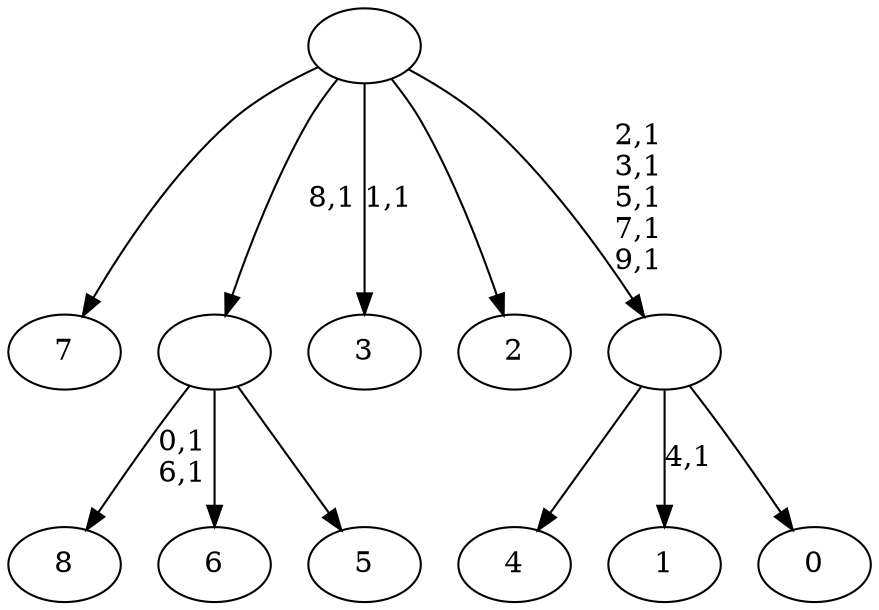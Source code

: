 digraph T {
	19 [label="8"]
	16 [label="7"]
	15 [label="6"]
	14 [label="5"]
	13 [label=""]
	12 [label="4"]
	11 [label="3"]
	9 [label="2"]
	8 [label="1"]
	6 [label="0"]
	5 [label=""]
	0 [label=""]
	13 -> 19 [label="0,1\n6,1"]
	13 -> 15 [label=""]
	13 -> 14 [label=""]
	5 -> 8 [label="4,1"]
	5 -> 12 [label=""]
	5 -> 6 [label=""]
	0 -> 5 [label="2,1\n3,1\n5,1\n7,1\n9,1"]
	0 -> 11 [label="1,1"]
	0 -> 16 [label=""]
	0 -> 13 [label="8,1"]
	0 -> 9 [label=""]
}

